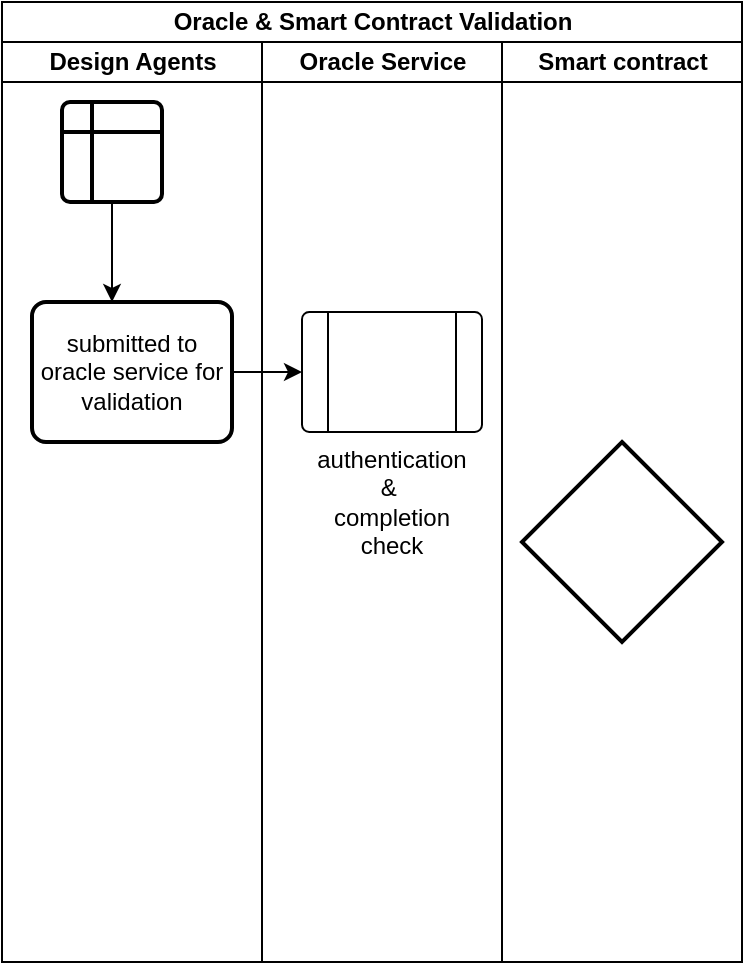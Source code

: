 <mxfile version="22.1.11" type="github">
  <diagram name="Page-1" id="vVFlsVhT6zbrFt94QDSL">
    <mxGraphModel dx="760" dy="487" grid="1" gridSize="10" guides="1" tooltips="1" connect="1" arrows="1" fold="1" page="1" pageScale="1" pageWidth="827" pageHeight="1169" math="0" shadow="0">
      <root>
        <mxCell id="0" />
        <mxCell id="1" parent="0" />
        <mxCell id="fywkrpFXEU4ooSgW4aDe-1" value="Oracle &amp;amp; Smart Contract Validation" style="swimlane;childLayout=stackLayout;resizeParent=1;resizeParentMax=0;startSize=20;html=1;" vertex="1" parent="1">
          <mxGeometry x="230.0" y="100" width="370.0" height="480" as="geometry" />
        </mxCell>
        <mxCell id="fywkrpFXEU4ooSgW4aDe-2" value="Design Agents" style="swimlane;startSize=20;html=1;" vertex="1" parent="fywkrpFXEU4ooSgW4aDe-1">
          <mxGeometry y="20" width="130.0" height="460" as="geometry" />
        </mxCell>
        <mxCell id="fywkrpFXEU4ooSgW4aDe-11" value="" style="shape=internalStorage;whiteSpace=wrap;html=1;dx=15;dy=15;rounded=1;arcSize=8;strokeWidth=2;" vertex="1" parent="fywkrpFXEU4ooSgW4aDe-2">
          <mxGeometry x="30" y="30" width="50" height="50" as="geometry" />
        </mxCell>
        <mxCell id="fywkrpFXEU4ooSgW4aDe-9" value="" style="endArrow=classic;html=1;rounded=0;exitX=0.5;exitY=1;exitDx=0;exitDy=0;" edge="1" parent="fywkrpFXEU4ooSgW4aDe-2" source="fywkrpFXEU4ooSgW4aDe-11">
          <mxGeometry width="50" height="50" relative="1" as="geometry">
            <mxPoint x="54.63" y="110" as="sourcePoint" />
            <mxPoint x="55.0" y="130" as="targetPoint" />
          </mxGeometry>
        </mxCell>
        <mxCell id="fywkrpFXEU4ooSgW4aDe-12" value="submitted to oracle service for validation" style="rounded=1;whiteSpace=wrap;html=1;absoluteArcSize=1;arcSize=14;strokeWidth=2;" vertex="1" parent="fywkrpFXEU4ooSgW4aDe-2">
          <mxGeometry x="15" y="130" width="100" height="70" as="geometry" />
        </mxCell>
        <mxCell id="fywkrpFXEU4ooSgW4aDe-3" value="Oracle Service" style="swimlane;startSize=20;html=1;" vertex="1" parent="fywkrpFXEU4ooSgW4aDe-1">
          <mxGeometry x="130.0" y="20" width="120" height="460" as="geometry" />
        </mxCell>
        <mxCell id="fywkrpFXEU4ooSgW4aDe-14" value="authentication&lt;br&gt;&amp;amp;&amp;nbsp;&lt;br&gt;completion check" style="verticalLabelPosition=bottom;verticalAlign=top;html=1;shape=process;whiteSpace=wrap;rounded=1;size=0.14;arcSize=6;" vertex="1" parent="fywkrpFXEU4ooSgW4aDe-3">
          <mxGeometry x="20" y="135" width="90" height="60" as="geometry" />
        </mxCell>
        <mxCell id="fywkrpFXEU4ooSgW4aDe-5" value="Smart contract" style="swimlane;startSize=20;html=1;" vertex="1" parent="fywkrpFXEU4ooSgW4aDe-1">
          <mxGeometry x="250.0" y="20" width="120" height="460" as="geometry" />
        </mxCell>
        <mxCell id="fywkrpFXEU4ooSgW4aDe-10" value="" style="strokeWidth=2;html=1;shape=mxgraph.flowchart.decision;whiteSpace=wrap;" vertex="1" parent="fywkrpFXEU4ooSgW4aDe-5">
          <mxGeometry x="10.0" y="200" width="100" height="100" as="geometry" />
        </mxCell>
        <mxCell id="fywkrpFXEU4ooSgW4aDe-4" value="" style="swimlane;startSize=0;html=1;" vertex="1" collapsed="1" parent="fywkrpFXEU4ooSgW4aDe-1">
          <mxGeometry x="370.0" y="20" height="460" as="geometry">
            <mxRectangle x="360" y="20" width="110" height="460" as="alternateBounds" />
          </mxGeometry>
        </mxCell>
        <mxCell id="fywkrpFXEU4ooSgW4aDe-13" value="" style="endArrow=classic;html=1;rounded=0;exitX=1;exitY=0.5;exitDx=0;exitDy=0;" edge="1" parent="1" source="fywkrpFXEU4ooSgW4aDe-12">
          <mxGeometry width="50" height="50" relative="1" as="geometry">
            <mxPoint x="400" y="310" as="sourcePoint" />
            <mxPoint x="380" y="285" as="targetPoint" />
          </mxGeometry>
        </mxCell>
      </root>
    </mxGraphModel>
  </diagram>
</mxfile>
